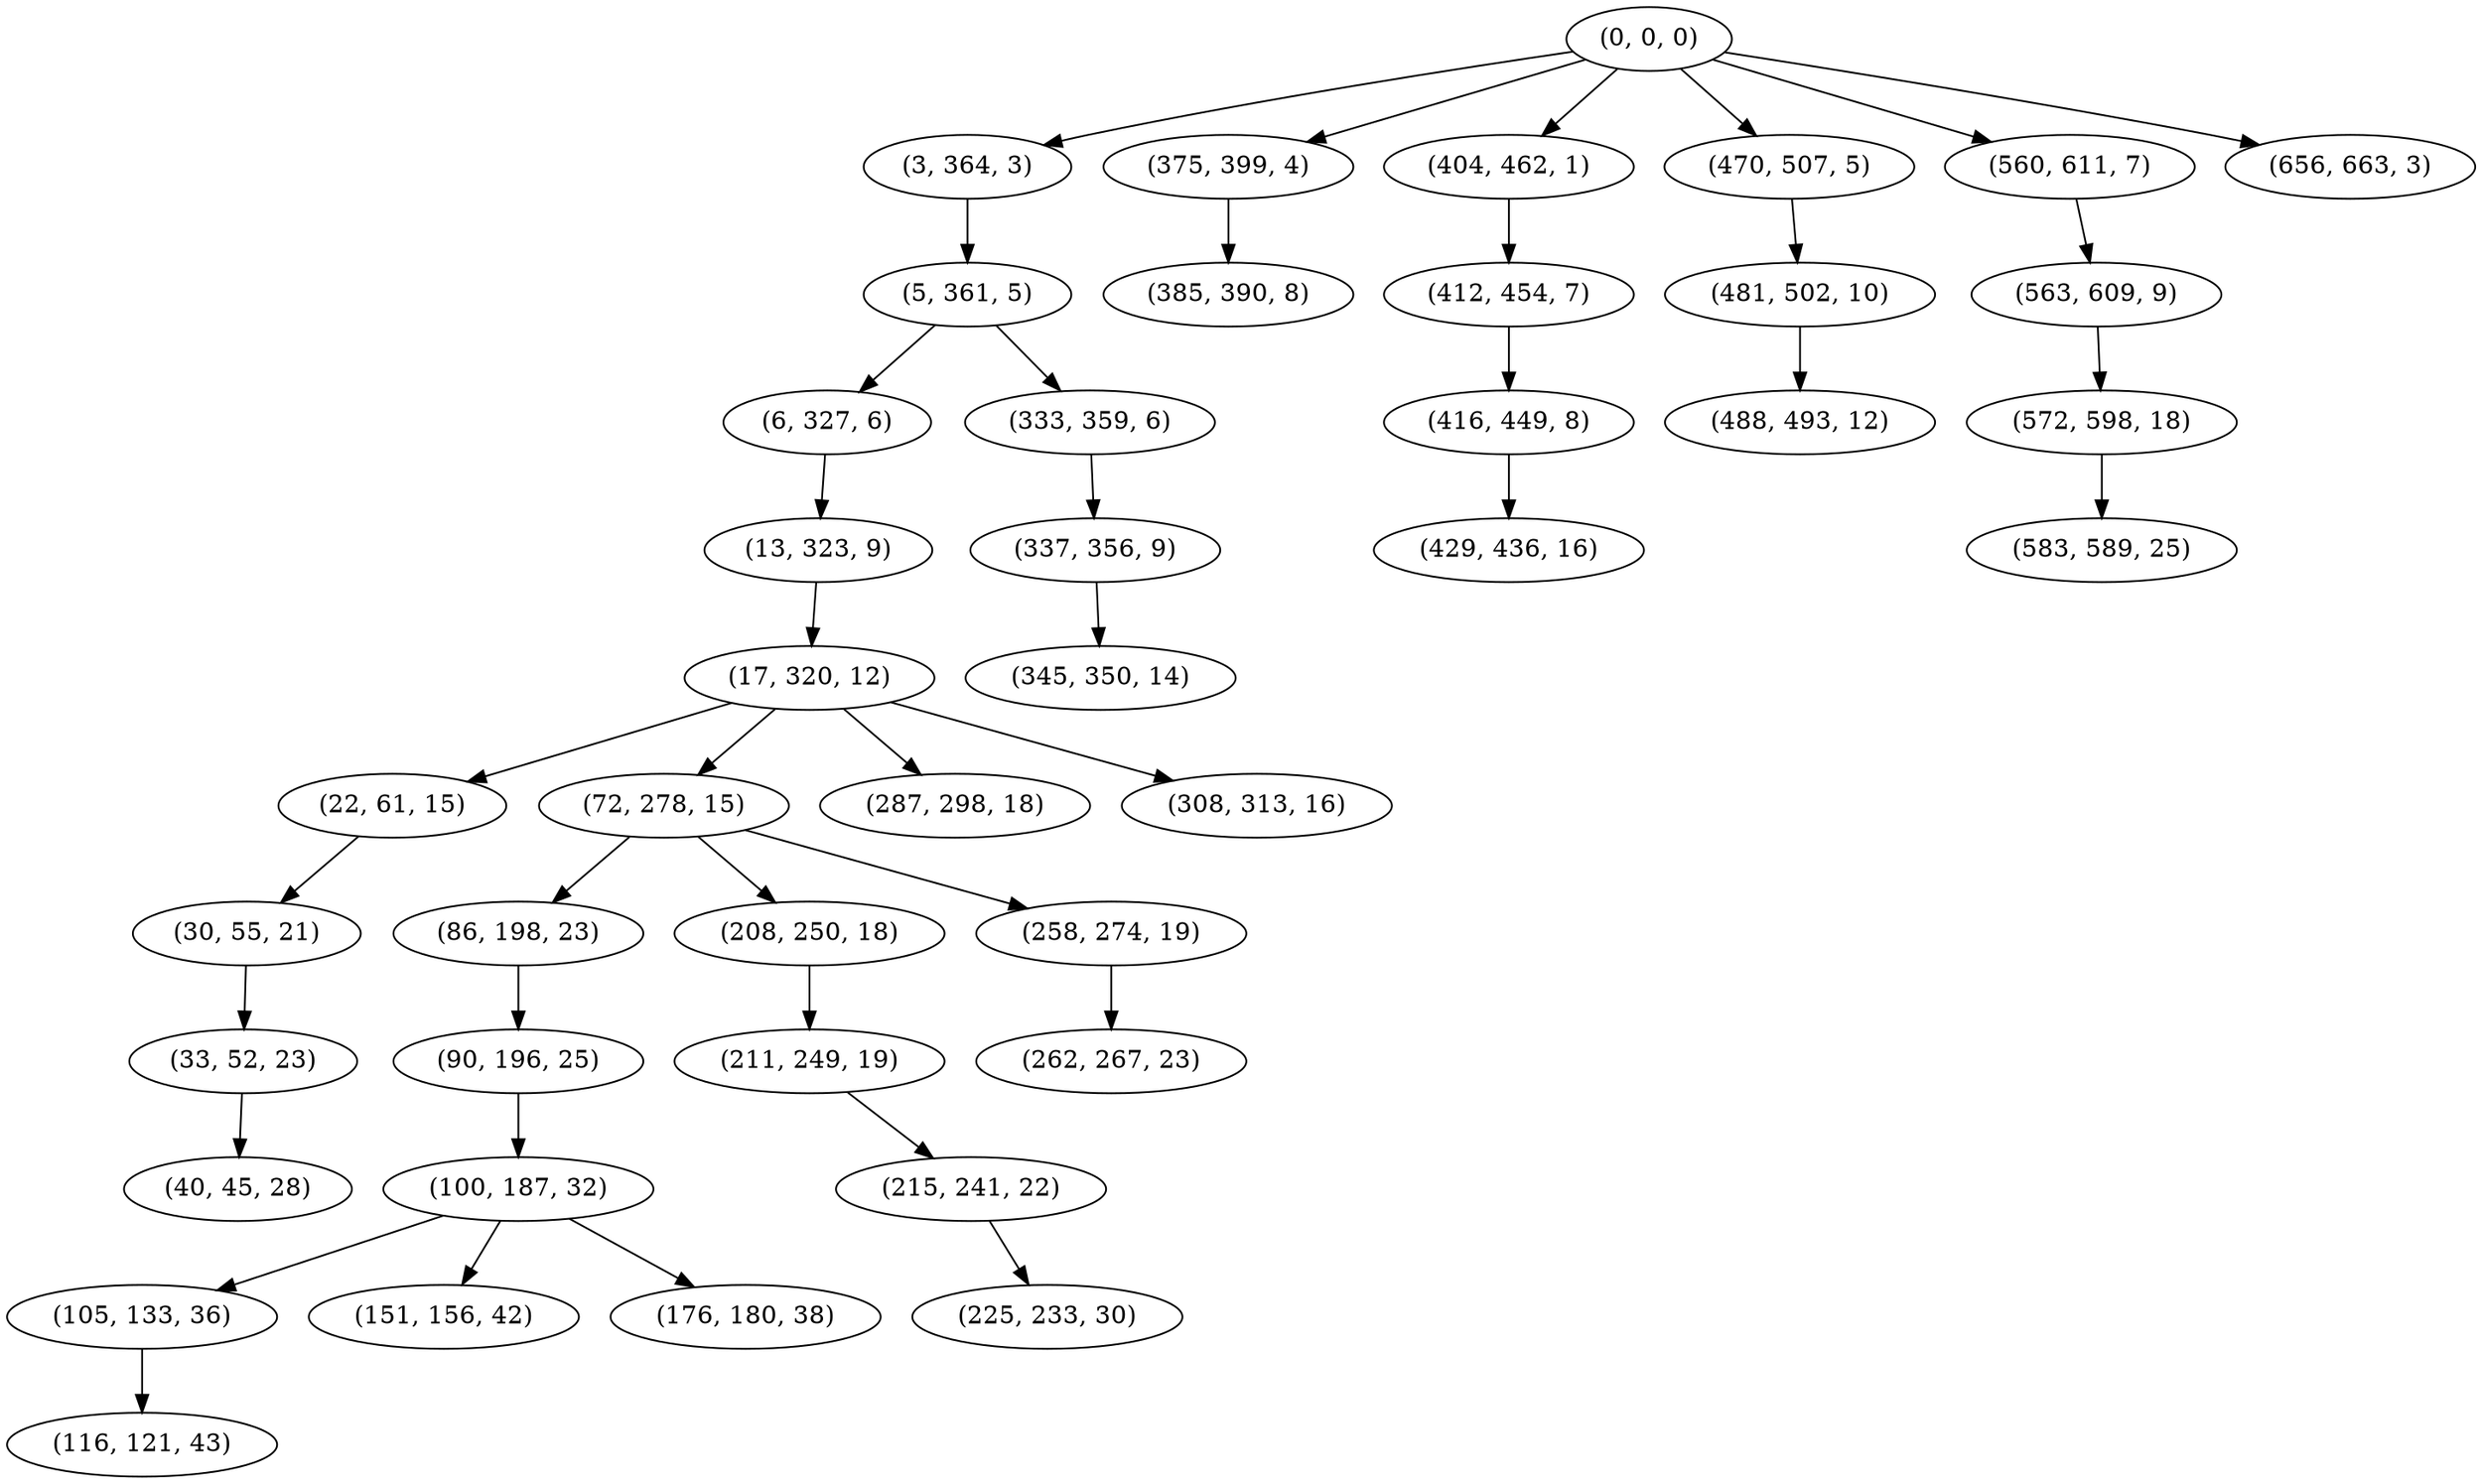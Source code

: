 digraph tree {
    "(0, 0, 0)";
    "(3, 364, 3)";
    "(5, 361, 5)";
    "(6, 327, 6)";
    "(13, 323, 9)";
    "(17, 320, 12)";
    "(22, 61, 15)";
    "(30, 55, 21)";
    "(33, 52, 23)";
    "(40, 45, 28)";
    "(72, 278, 15)";
    "(86, 198, 23)";
    "(90, 196, 25)";
    "(100, 187, 32)";
    "(105, 133, 36)";
    "(116, 121, 43)";
    "(151, 156, 42)";
    "(176, 180, 38)";
    "(208, 250, 18)";
    "(211, 249, 19)";
    "(215, 241, 22)";
    "(225, 233, 30)";
    "(258, 274, 19)";
    "(262, 267, 23)";
    "(287, 298, 18)";
    "(308, 313, 16)";
    "(333, 359, 6)";
    "(337, 356, 9)";
    "(345, 350, 14)";
    "(375, 399, 4)";
    "(385, 390, 8)";
    "(404, 462, 1)";
    "(412, 454, 7)";
    "(416, 449, 8)";
    "(429, 436, 16)";
    "(470, 507, 5)";
    "(481, 502, 10)";
    "(488, 493, 12)";
    "(560, 611, 7)";
    "(563, 609, 9)";
    "(572, 598, 18)";
    "(583, 589, 25)";
    "(656, 663, 3)";
    "(0, 0, 0)" -> "(3, 364, 3)";
    "(0, 0, 0)" -> "(375, 399, 4)";
    "(0, 0, 0)" -> "(404, 462, 1)";
    "(0, 0, 0)" -> "(470, 507, 5)";
    "(0, 0, 0)" -> "(560, 611, 7)";
    "(0, 0, 0)" -> "(656, 663, 3)";
    "(3, 364, 3)" -> "(5, 361, 5)";
    "(5, 361, 5)" -> "(6, 327, 6)";
    "(5, 361, 5)" -> "(333, 359, 6)";
    "(6, 327, 6)" -> "(13, 323, 9)";
    "(13, 323, 9)" -> "(17, 320, 12)";
    "(17, 320, 12)" -> "(22, 61, 15)";
    "(17, 320, 12)" -> "(72, 278, 15)";
    "(17, 320, 12)" -> "(287, 298, 18)";
    "(17, 320, 12)" -> "(308, 313, 16)";
    "(22, 61, 15)" -> "(30, 55, 21)";
    "(30, 55, 21)" -> "(33, 52, 23)";
    "(33, 52, 23)" -> "(40, 45, 28)";
    "(72, 278, 15)" -> "(86, 198, 23)";
    "(72, 278, 15)" -> "(208, 250, 18)";
    "(72, 278, 15)" -> "(258, 274, 19)";
    "(86, 198, 23)" -> "(90, 196, 25)";
    "(90, 196, 25)" -> "(100, 187, 32)";
    "(100, 187, 32)" -> "(105, 133, 36)";
    "(100, 187, 32)" -> "(151, 156, 42)";
    "(100, 187, 32)" -> "(176, 180, 38)";
    "(105, 133, 36)" -> "(116, 121, 43)";
    "(208, 250, 18)" -> "(211, 249, 19)";
    "(211, 249, 19)" -> "(215, 241, 22)";
    "(215, 241, 22)" -> "(225, 233, 30)";
    "(258, 274, 19)" -> "(262, 267, 23)";
    "(333, 359, 6)" -> "(337, 356, 9)";
    "(337, 356, 9)" -> "(345, 350, 14)";
    "(375, 399, 4)" -> "(385, 390, 8)";
    "(404, 462, 1)" -> "(412, 454, 7)";
    "(412, 454, 7)" -> "(416, 449, 8)";
    "(416, 449, 8)" -> "(429, 436, 16)";
    "(470, 507, 5)" -> "(481, 502, 10)";
    "(481, 502, 10)" -> "(488, 493, 12)";
    "(560, 611, 7)" -> "(563, 609, 9)";
    "(563, 609, 9)" -> "(572, 598, 18)";
    "(572, 598, 18)" -> "(583, 589, 25)";
}
